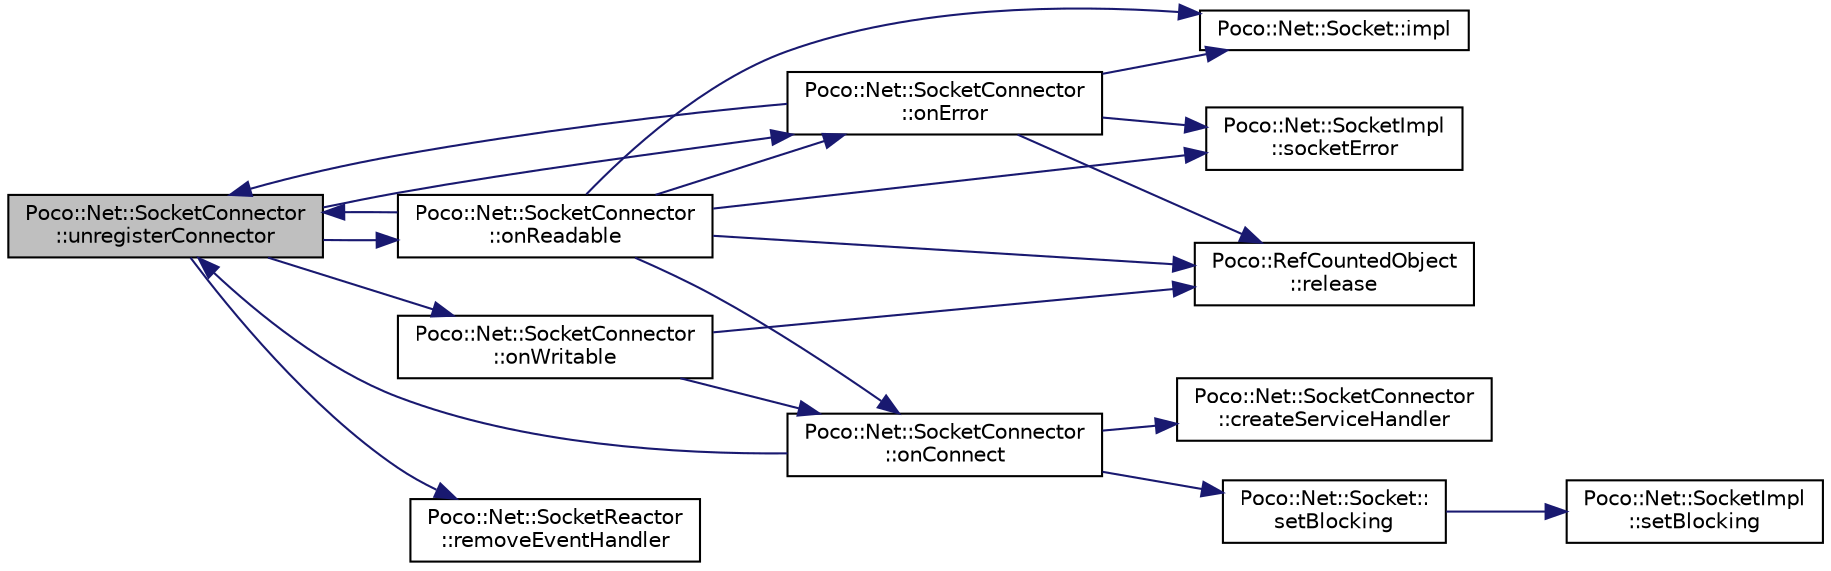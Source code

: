 digraph "Poco::Net::SocketConnector::unregisterConnector"
{
 // LATEX_PDF_SIZE
  edge [fontname="Helvetica",fontsize="10",labelfontname="Helvetica",labelfontsize="10"];
  node [fontname="Helvetica",fontsize="10",shape=record];
  rankdir="LR";
  Node1 [label="Poco::Net::SocketConnector\l::unregisterConnector",height=0.2,width=0.4,color="black", fillcolor="grey75", style="filled", fontcolor="black",tooltip=" "];
  Node1 -> Node2 [color="midnightblue",fontsize="10",style="solid"];
  Node2 [label="Poco::Net::SocketConnector\l::onError",height=0.2,width=0.4,color="black", fillcolor="white", style="filled",URL="$classPoco_1_1Net_1_1SocketConnector.html#a47a147e5e311816f8d387cf3111a05a2",tooltip=" "];
  Node2 -> Node3 [color="midnightblue",fontsize="10",style="solid"];
  Node3 [label="Poco::Net::Socket::impl",height=0.2,width=0.4,color="black", fillcolor="white", style="filled",URL="$classPoco_1_1Net_1_1Socket.html#aedb94763d83874e7294fcf9d056288ad",tooltip="Returns the IP address and port number of the peer socket."];
  Node2 -> Node4 [color="midnightblue",fontsize="10",style="solid"];
  Node4 [label="Poco::RefCountedObject\l::release",height=0.2,width=0.4,color="black", fillcolor="white", style="filled",URL="$classPoco_1_1RefCountedObject.html#a14bf204923a6ba4b97df6f8fdb9deb72",tooltip="Increments the object's reference count."];
  Node2 -> Node5 [color="midnightblue",fontsize="10",style="solid"];
  Node5 [label="Poco::Net::SocketImpl\l::socketError",height=0.2,width=0.4,color="black", fillcolor="white", style="filled",URL="$classPoco_1_1Net_1_1SocketImpl.html#a2051824d16288272de51f2b224c6f093",tooltip=" "];
  Node2 -> Node1 [color="midnightblue",fontsize="10",style="solid"];
  Node1 -> Node6 [color="midnightblue",fontsize="10",style="solid"];
  Node6 [label="Poco::Net::SocketConnector\l::onReadable",height=0.2,width=0.4,color="black", fillcolor="white", style="filled",URL="$classPoco_1_1Net_1_1SocketConnector.html#a12e00a6bcd972a757e65863a618a54a5",tooltip=" "];
  Node6 -> Node3 [color="midnightblue",fontsize="10",style="solid"];
  Node6 -> Node7 [color="midnightblue",fontsize="10",style="solid"];
  Node7 [label="Poco::Net::SocketConnector\l::onConnect",height=0.2,width=0.4,color="black", fillcolor="white", style="filled",URL="$classPoco_1_1Net_1_1SocketConnector.html#a5143983ae4a55e8cc6a035b3974ea72c",tooltip=" "];
  Node7 -> Node8 [color="midnightblue",fontsize="10",style="solid"];
  Node8 [label="Poco::Net::SocketConnector\l::createServiceHandler",height=0.2,width=0.4,color="black", fillcolor="white", style="filled",URL="$classPoco_1_1Net_1_1SocketConnector.html#a5d73c2ca2b15c754a4672d2b5c107bf5",tooltip=" "];
  Node7 -> Node9 [color="midnightblue",fontsize="10",style="solid"];
  Node9 [label="Poco::Net::Socket::\lsetBlocking",height=0.2,width=0.4,color="black", fillcolor="white", style="filled",URL="$classPoco_1_1Net_1_1Socket.html#ac134ebb19caac648ecf010f750f5daf1",tooltip="Returns the value of the SO_OOBINLINE socket option."];
  Node9 -> Node10 [color="midnightblue",fontsize="10",style="solid"];
  Node10 [label="Poco::Net::SocketImpl\l::setBlocking",height=0.2,width=0.4,color="black", fillcolor="white", style="filled",URL="$classPoco_1_1Net_1_1SocketImpl.html#a385b74e6b9c1a8064a2f64a3711686d6",tooltip="Returns the value of the SO_BROADCAST socket option."];
  Node7 -> Node1 [color="midnightblue",fontsize="10",style="solid"];
  Node6 -> Node2 [color="midnightblue",fontsize="10",style="solid"];
  Node6 -> Node4 [color="midnightblue",fontsize="10",style="solid"];
  Node6 -> Node5 [color="midnightblue",fontsize="10",style="solid"];
  Node6 -> Node1 [color="midnightblue",fontsize="10",style="solid"];
  Node1 -> Node11 [color="midnightblue",fontsize="10",style="solid"];
  Node11 [label="Poco::Net::SocketConnector\l::onWritable",height=0.2,width=0.4,color="black", fillcolor="white", style="filled",URL="$classPoco_1_1Net_1_1SocketConnector.html#ab23670beee6258fadda3924cfc52e461",tooltip=" "];
  Node11 -> Node7 [color="midnightblue",fontsize="10",style="solid"];
  Node11 -> Node4 [color="midnightblue",fontsize="10",style="solid"];
  Node1 -> Node12 [color="midnightblue",fontsize="10",style="solid"];
  Node12 [label="Poco::Net::SocketReactor\l::removeEventHandler",height=0.2,width=0.4,color="black", fillcolor="white", style="filled",URL="$classPoco_1_1Net_1_1SocketReactor.html#a2c239f3cedcfb75af342c231bf7e8f9d",tooltip="Returns true if the observer is registered with SocketReactor for the given socket."];
}
